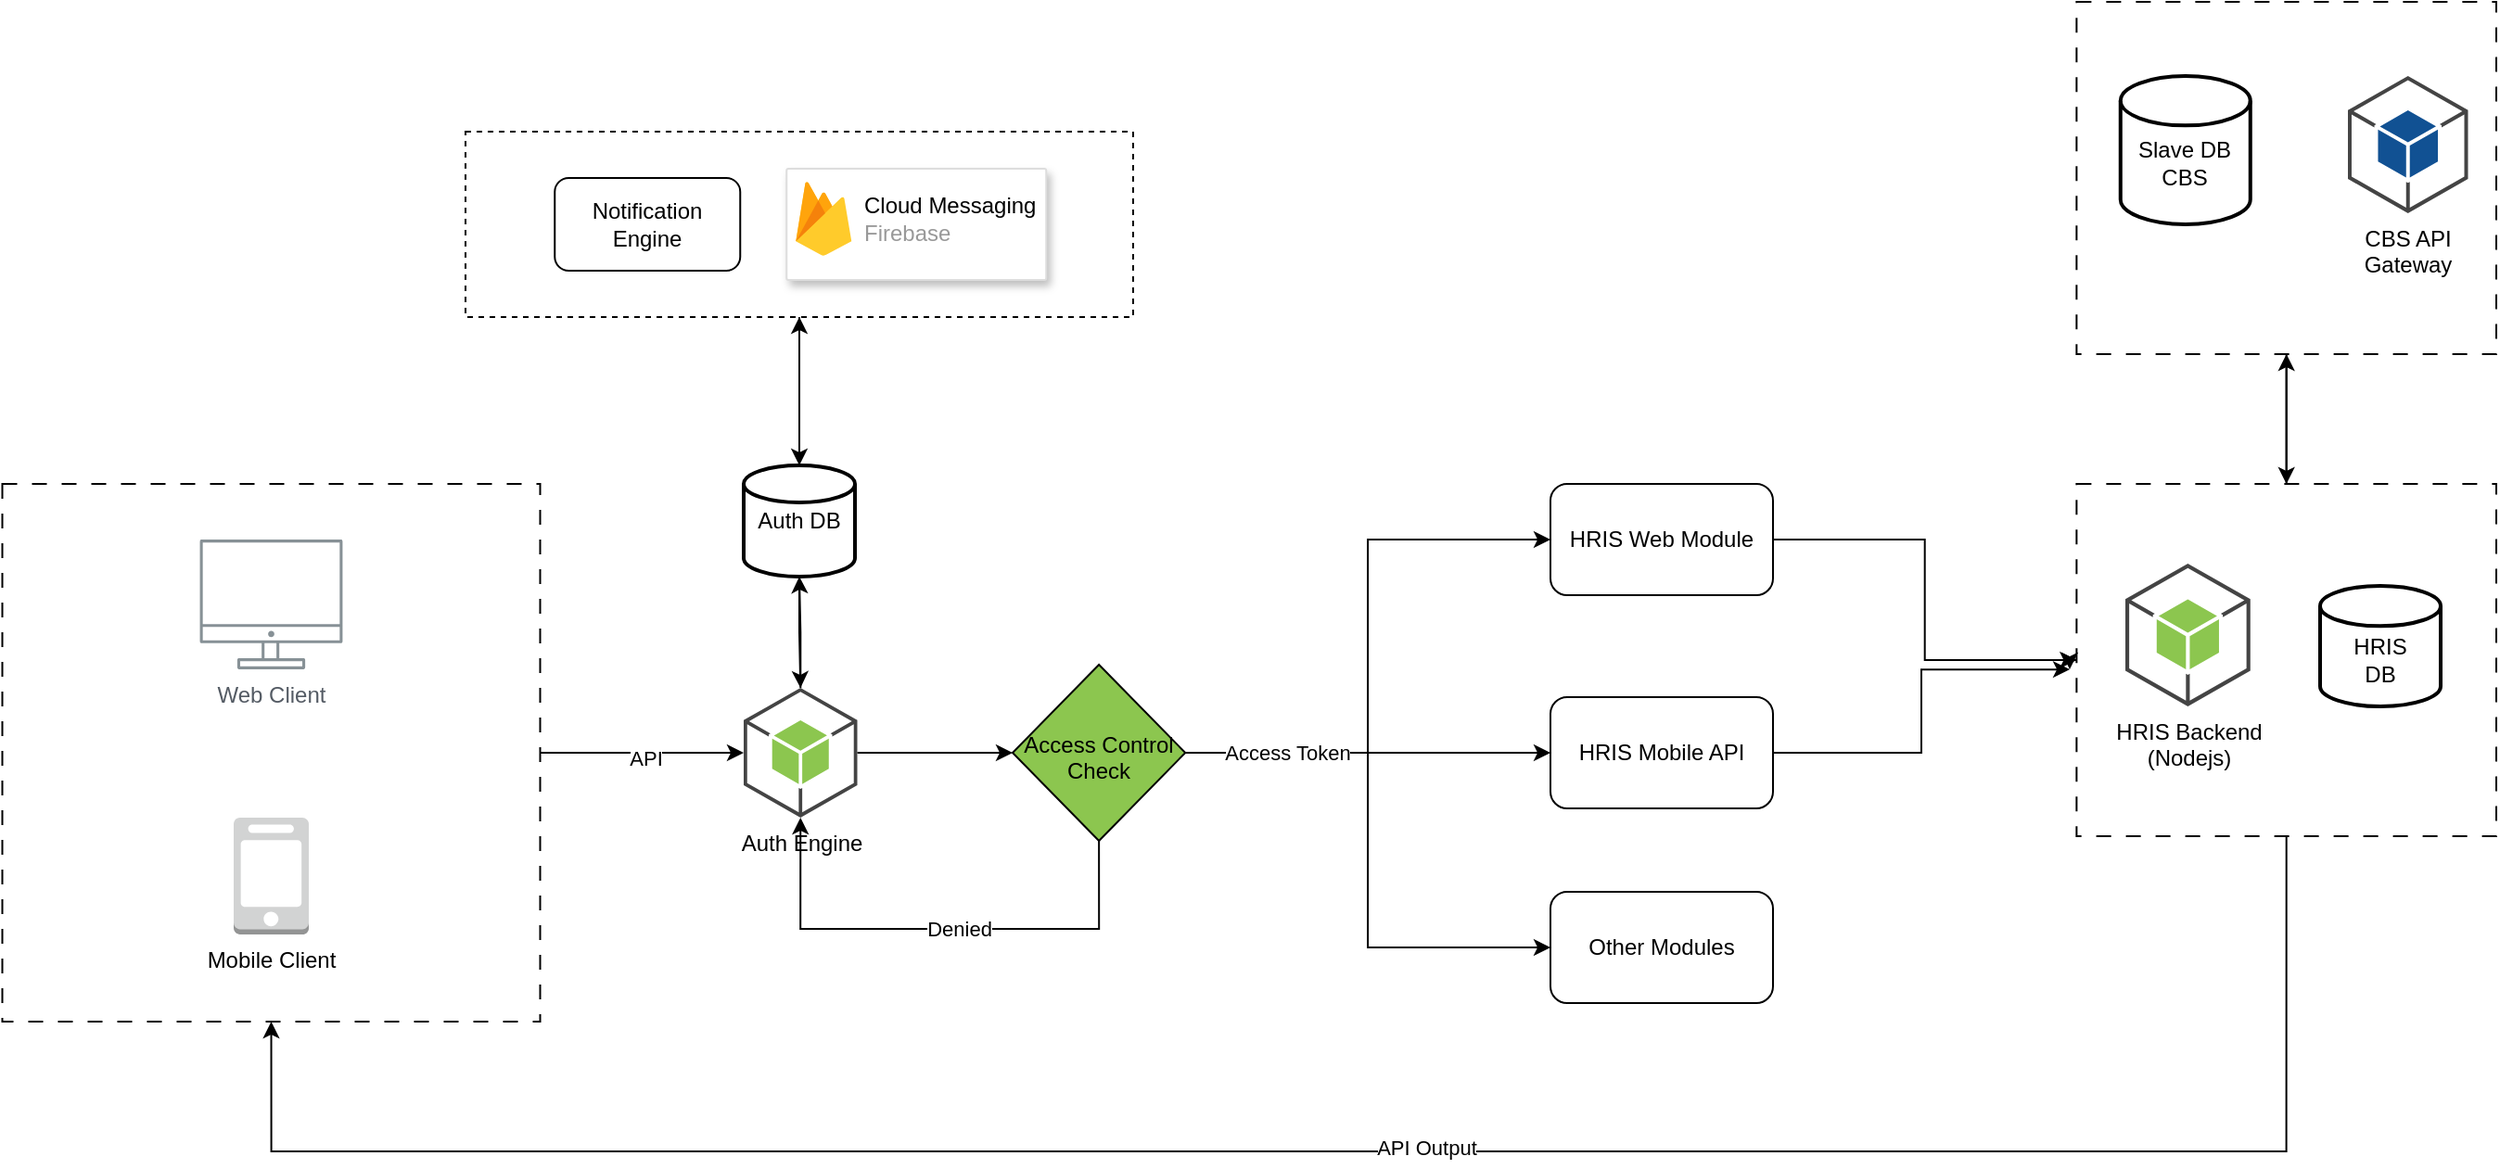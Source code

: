 <mxfile version="24.7.15" pages="2">
  <diagram name="Main Architecture" id="T2S3QjoxA34HpN31wxPc">
    <mxGraphModel dx="714" dy="541" grid="1" gridSize="10" guides="1" tooltips="1" connect="1" arrows="1" fold="1" page="1" pageScale="1" pageWidth="850" pageHeight="1100" math="0" shadow="0">
      <root>
        <mxCell id="0" />
        <mxCell id="1" parent="0" />
        <mxCell id="NBIMBOYDQRV1yRRm-URM-22" value="Mobile Client" style="outlineConnect=0;dashed=0;verticalLabelPosition=bottom;verticalAlign=top;align=center;html=1;shape=mxgraph.aws3.mobile_client;fillColor=#D2D3D3;gradientColor=none;" parent="1" vertex="1">
          <mxGeometry x="150" y="530" width="40.5" height="63" as="geometry" />
        </mxCell>
        <mxCell id="NBIMBOYDQRV1yRRm-URM-23" value="Web Client" style="sketch=0;outlineConnect=0;gradientColor=none;fontColor=#545B64;strokeColor=none;fillColor=#879196;dashed=0;verticalLabelPosition=bottom;verticalAlign=top;align=center;html=1;fontSize=12;fontStyle=0;aspect=fixed;shape=mxgraph.aws4.illustration_desktop;pointerEvents=1" parent="1" vertex="1">
          <mxGeometry x="131.79" y="380" width="76.92" height="70" as="geometry" />
        </mxCell>
        <mxCell id="NBIMBOYDQRV1yRRm-URM-26" style="edgeStyle=orthogonalEdgeStyle;rounded=0;orthogonalLoop=1;jettySize=auto;html=1;exitX=1;exitY=0.5;exitDx=0;exitDy=0;" parent="1" source="NBIMBOYDQRV1yRRm-URM-24" target="NBIMBOYDQRV1yRRm-URM-25" edge="1">
          <mxGeometry relative="1" as="geometry" />
        </mxCell>
        <mxCell id="NBIMBOYDQRV1yRRm-URM-27" value="API" style="edgeLabel;html=1;align=center;verticalAlign=middle;resizable=0;points=[];" parent="NBIMBOYDQRV1yRRm-URM-26" vertex="1" connectable="0">
          <mxGeometry x="0.019" y="-2" relative="1" as="geometry">
            <mxPoint y="1" as="offset" />
          </mxGeometry>
        </mxCell>
        <mxCell id="NBIMBOYDQRV1yRRm-URM-24" value="" style="whiteSpace=wrap;html=1;aspect=fixed;fillColor=none;dashed=1;dashPattern=8 8;" parent="1" vertex="1">
          <mxGeometry x="25.25" y="350" width="290" height="290" as="geometry" />
        </mxCell>
        <mxCell id="NBIMBOYDQRV1yRRm-URM-34" value="" style="edgeStyle=orthogonalEdgeStyle;rounded=0;orthogonalLoop=1;jettySize=auto;html=1;" parent="1" source="NBIMBOYDQRV1yRRm-URM-25" target="NBIMBOYDQRV1yRRm-URM-33" edge="1">
          <mxGeometry relative="1" as="geometry" />
        </mxCell>
        <mxCell id="NBIMBOYDQRV1yRRm-URM-25" value="Auth Engine" style="outlineConnect=0;dashed=0;verticalLabelPosition=bottom;verticalAlign=top;align=center;html=1;shape=mxgraph.aws3.android;fillColor=#8CC64F;gradientColor=none;" parent="1" vertex="1">
          <mxGeometry x="425" y="460" width="61.25" height="70" as="geometry" />
        </mxCell>
        <mxCell id="NBIMBOYDQRV1yRRm-URM-59" style="edgeStyle=orthogonalEdgeStyle;rounded=0;orthogonalLoop=1;jettySize=auto;html=1;exitX=1;exitY=0.5;exitDx=0;exitDy=0;entryX=0;entryY=0.5;entryDx=0;entryDy=0;" parent="1" source="NBIMBOYDQRV1yRRm-URM-30" target="NBIMBOYDQRV1yRRm-URM-58" edge="1">
          <mxGeometry relative="1" as="geometry" />
        </mxCell>
        <mxCell id="NBIMBOYDQRV1yRRm-URM-30" value="HRIS Web Module" style="rounded=1;whiteSpace=wrap;html=1;" parent="1" vertex="1">
          <mxGeometry x="860" y="350" width="120" height="60" as="geometry" />
        </mxCell>
        <mxCell id="NBIMBOYDQRV1yRRm-URM-60" style="edgeStyle=orthogonalEdgeStyle;rounded=0;orthogonalLoop=1;jettySize=auto;html=1;exitX=1;exitY=0.5;exitDx=0;exitDy=0;entryX=0.028;entryY=0.526;entryDx=0;entryDy=0;entryPerimeter=0;" parent="1" source="NBIMBOYDQRV1yRRm-URM-31" edge="1">
          <mxGeometry relative="1" as="geometry">
            <mxPoint x="1140.027" y="450.06" as="targetPoint" />
            <mxPoint x="1030" y="495.12" as="sourcePoint" />
            <Array as="points">
              <mxPoint x="1060" y="495" />
              <mxPoint x="1060" y="450" />
            </Array>
          </mxGeometry>
        </mxCell>
        <mxCell id="NBIMBOYDQRV1yRRm-URM-31" value="HRIS Mobile API" style="rounded=1;whiteSpace=wrap;html=1;" parent="1" vertex="1">
          <mxGeometry x="860" y="465" width="120" height="60" as="geometry" />
        </mxCell>
        <mxCell id="NBIMBOYDQRV1yRRm-URM-32" value="Other Modules" style="rounded=1;whiteSpace=wrap;html=1;" parent="1" vertex="1">
          <mxGeometry x="860" y="570" width="120" height="60" as="geometry" />
        </mxCell>
        <mxCell id="NBIMBOYDQRV1yRRm-URM-37" style="edgeStyle=orthogonalEdgeStyle;rounded=0;orthogonalLoop=1;jettySize=auto;html=1;exitX=1;exitY=0.5;exitDx=0;exitDy=0;entryX=0;entryY=0.5;entryDx=0;entryDy=0;" parent="1" source="NBIMBOYDQRV1yRRm-URM-33" target="NBIMBOYDQRV1yRRm-URM-30" edge="1">
          <mxGeometry relative="1" as="geometry" />
        </mxCell>
        <mxCell id="NBIMBOYDQRV1yRRm-URM-38" style="edgeStyle=orthogonalEdgeStyle;rounded=0;orthogonalLoop=1;jettySize=auto;html=1;exitX=1;exitY=0.5;exitDx=0;exitDy=0;entryX=0;entryY=0.5;entryDx=0;entryDy=0;" parent="1" source="NBIMBOYDQRV1yRRm-URM-33" target="NBIMBOYDQRV1yRRm-URM-31" edge="1">
          <mxGeometry relative="1" as="geometry" />
        </mxCell>
        <mxCell id="NBIMBOYDQRV1yRRm-URM-39" style="edgeStyle=orthogonalEdgeStyle;rounded=0;orthogonalLoop=1;jettySize=auto;html=1;exitX=1;exitY=0.5;exitDx=0;exitDy=0;entryX=0;entryY=0.5;entryDx=0;entryDy=0;" parent="1" source="NBIMBOYDQRV1yRRm-URM-33" target="NBIMBOYDQRV1yRRm-URM-32" edge="1">
          <mxGeometry relative="1" as="geometry" />
        </mxCell>
        <mxCell id="NBIMBOYDQRV1yRRm-URM-40" value="Access Token" style="edgeLabel;html=1;align=center;verticalAlign=middle;resizable=0;points=[];" parent="NBIMBOYDQRV1yRRm-URM-39" vertex="1" connectable="0">
          <mxGeometry x="-0.832" y="-1" relative="1" as="geometry">
            <mxPoint x="29" y="-1" as="offset" />
          </mxGeometry>
        </mxCell>
        <mxCell id="NBIMBOYDQRV1yRRm-URM-33" value="&lt;div&gt;&lt;br&gt;&lt;/div&gt;&lt;div&gt;&lt;span style=&quot;background-color: initial;&quot;&gt;&lt;br&gt;&lt;/span&gt;&lt;/div&gt;&lt;div&gt;&lt;span style=&quot;background-color: initial;&quot;&gt;Access Control Check&lt;/span&gt;&lt;br&gt;&lt;/div&gt;" style="rhombus;whiteSpace=wrap;html=1;verticalAlign=top;fillColor=#8CC64F;dashed=0;gradientColor=none;" parent="1" vertex="1">
          <mxGeometry x="570" y="447.5" width="93.13" height="95" as="geometry" />
        </mxCell>
        <mxCell id="NBIMBOYDQRV1yRRm-URM-35" style="edgeStyle=orthogonalEdgeStyle;rounded=0;orthogonalLoop=1;jettySize=auto;html=1;exitX=0.5;exitY=1;exitDx=0;exitDy=0;entryX=0.5;entryY=1;entryDx=0;entryDy=0;entryPerimeter=0;" parent="1" source="NBIMBOYDQRV1yRRm-URM-33" target="NBIMBOYDQRV1yRRm-URM-25" edge="1">
          <mxGeometry relative="1" as="geometry">
            <Array as="points">
              <mxPoint x="617" y="590" />
              <mxPoint x="456" y="590" />
            </Array>
          </mxGeometry>
        </mxCell>
        <mxCell id="NBIMBOYDQRV1yRRm-URM-36" value="Denied" style="edgeLabel;html=1;align=center;verticalAlign=middle;resizable=0;points=[];" parent="NBIMBOYDQRV1yRRm-URM-35" vertex="1" connectable="0">
          <mxGeometry x="-0.085" relative="1" as="geometry">
            <mxPoint as="offset" />
          </mxGeometry>
        </mxCell>
        <mxCell id="NBIMBOYDQRV1yRRm-URM-54" style="edgeStyle=orthogonalEdgeStyle;rounded=0;orthogonalLoop=1;jettySize=auto;html=1;entryX=0.5;entryY=1;entryDx=0;entryDy=0;" parent="1" source="NBIMBOYDQRV1yRRm-URM-41" target="NBIMBOYDQRV1yRRm-URM-53" edge="1">
          <mxGeometry relative="1" as="geometry" />
        </mxCell>
        <mxCell id="NBIMBOYDQRV1yRRm-URM-41" value="Auth DB" style="strokeWidth=2;html=1;shape=mxgraph.flowchart.database;whiteSpace=wrap;" parent="1" vertex="1">
          <mxGeometry x="425" y="340" width="60" height="60" as="geometry" />
        </mxCell>
        <mxCell id="NBIMBOYDQRV1yRRm-URM-42" style="edgeStyle=orthogonalEdgeStyle;rounded=0;orthogonalLoop=1;jettySize=auto;html=1;exitX=0.5;exitY=1;exitDx=0;exitDy=0;exitPerimeter=0;entryX=0.5;entryY=0;entryDx=0;entryDy=0;entryPerimeter=0;" parent="1" source="NBIMBOYDQRV1yRRm-URM-41" target="NBIMBOYDQRV1yRRm-URM-25" edge="1">
          <mxGeometry relative="1" as="geometry" />
        </mxCell>
        <mxCell id="NBIMBOYDQRV1yRRm-URM-43" style="edgeStyle=orthogonalEdgeStyle;rounded=0;orthogonalLoop=1;jettySize=auto;html=1;entryX=0.5;entryY=1;entryDx=0;entryDy=0;entryPerimeter=0;" parent="1" source="NBIMBOYDQRV1yRRm-URM-25" target="NBIMBOYDQRV1yRRm-URM-41" edge="1">
          <mxGeometry relative="1" as="geometry" />
        </mxCell>
        <mxCell id="NBIMBOYDQRV1yRRm-URM-45" value="Notification Engine" style="rounded=1;whiteSpace=wrap;html=1;" parent="1" vertex="1">
          <mxGeometry x="323.13" y="185" width="100" height="50" as="geometry" />
        </mxCell>
        <mxCell id="NBIMBOYDQRV1yRRm-URM-48" value="" style="strokeColor=#dddddd;shadow=1;strokeWidth=1;rounded=1;absoluteArcSize=1;arcSize=2;" parent="1" vertex="1">
          <mxGeometry x="448.13" y="180" width="140" height="60" as="geometry" />
        </mxCell>
        <mxCell id="NBIMBOYDQRV1yRRm-URM-49" value="&lt;font color=&quot;#000000&quot;&gt;Cloud Messaging&lt;/font&gt;&lt;br&gt;Firebase" style="sketch=0;dashed=0;connectable=0;html=1;fillColor=#5184F3;strokeColor=none;shape=mxgraph.gcp2.firebase;part=1;labelPosition=right;verticalLabelPosition=middle;align=left;verticalAlign=middle;spacingLeft=5;fontColor=#999999;fontSize=12;" parent="NBIMBOYDQRV1yRRm-URM-48" vertex="1">
          <mxGeometry width="30" height="40" relative="1" as="geometry">
            <mxPoint x="5" y="7" as="offset" />
          </mxGeometry>
        </mxCell>
        <mxCell id="NBIMBOYDQRV1yRRm-URM-53" value="" style="rounded=0;whiteSpace=wrap;html=1;fillColor=none;dashed=1;" parent="1" vertex="1">
          <mxGeometry x="275" y="160" width="360" height="100" as="geometry" />
        </mxCell>
        <mxCell id="NBIMBOYDQRV1yRRm-URM-55" style="edgeStyle=orthogonalEdgeStyle;rounded=0;orthogonalLoop=1;jettySize=auto;html=1;entryX=0.5;entryY=0;entryDx=0;entryDy=0;entryPerimeter=0;" parent="1" source="NBIMBOYDQRV1yRRm-URM-53" target="NBIMBOYDQRV1yRRm-URM-41" edge="1">
          <mxGeometry relative="1" as="geometry" />
        </mxCell>
        <mxCell id="NBIMBOYDQRV1yRRm-URM-56" value="&lt;div&gt;&lt;br&gt;&lt;/div&gt;HRIS &lt;br&gt;DB" style="strokeWidth=2;html=1;shape=mxgraph.flowchart.database;whiteSpace=wrap;" parent="1" vertex="1">
          <mxGeometry x="1275" y="405" width="65" height="65" as="geometry" />
        </mxCell>
        <mxCell id="NBIMBOYDQRV1yRRm-URM-57" value="HRIS Backend&lt;br&gt;(Nodejs)" style="outlineConnect=0;dashed=0;verticalLabelPosition=bottom;verticalAlign=top;align=center;html=1;shape=mxgraph.aws3.android;fillColor=#8CC64F;gradientColor=none;" parent="1" vertex="1">
          <mxGeometry x="1170" y="393" width="67.38" height="77" as="geometry" />
        </mxCell>
        <mxCell id="NBIMBOYDQRV1yRRm-URM-61" style="edgeStyle=orthogonalEdgeStyle;rounded=0;orthogonalLoop=1;jettySize=auto;html=1;exitX=0;exitY=0.5;exitDx=0;exitDy=0;" parent="1" source="NBIMBOYDQRV1yRRm-URM-58" edge="1">
          <mxGeometry relative="1" as="geometry">
            <mxPoint x="1140" y="450.0" as="targetPoint" />
          </mxGeometry>
        </mxCell>
        <mxCell id="NBIMBOYDQRV1yRRm-URM-65" style="edgeStyle=orthogonalEdgeStyle;rounded=0;orthogonalLoop=1;jettySize=auto;html=1;exitX=0.5;exitY=0;exitDx=0;exitDy=0;entryX=0.5;entryY=1;entryDx=0;entryDy=0;" parent="1" source="NBIMBOYDQRV1yRRm-URM-58" target="NBIMBOYDQRV1yRRm-URM-64" edge="1">
          <mxGeometry relative="1" as="geometry" />
        </mxCell>
        <mxCell id="NBIMBOYDQRV1yRRm-URM-67" style="edgeStyle=orthogonalEdgeStyle;rounded=0;orthogonalLoop=1;jettySize=auto;html=1;exitX=0.5;exitY=1;exitDx=0;exitDy=0;entryX=0.5;entryY=1;entryDx=0;entryDy=0;" parent="1" source="NBIMBOYDQRV1yRRm-URM-58" target="NBIMBOYDQRV1yRRm-URM-24" edge="1">
          <mxGeometry relative="1" as="geometry">
            <Array as="points">
              <mxPoint x="1257" y="710" />
              <mxPoint x="170" y="710" />
            </Array>
          </mxGeometry>
        </mxCell>
        <mxCell id="NBIMBOYDQRV1yRRm-URM-68" value="API Output" style="edgeLabel;html=1;align=center;verticalAlign=middle;resizable=0;points=[];" parent="NBIMBOYDQRV1yRRm-URM-67" vertex="1" connectable="0">
          <mxGeometry x="-0.043" y="-2" relative="1" as="geometry">
            <mxPoint as="offset" />
          </mxGeometry>
        </mxCell>
        <mxCell id="NBIMBOYDQRV1yRRm-URM-58" value="" style="rounded=0;whiteSpace=wrap;html=1;fillColor=none;dashed=1;dashPattern=8 8;" parent="1" vertex="1">
          <mxGeometry x="1143.69" y="350" width="226.31" height="190" as="geometry" />
        </mxCell>
        <mxCell id="NBIMBOYDQRV1yRRm-URM-62" value="&lt;div&gt;&lt;br&gt;&lt;/div&gt;Slave DB&lt;br&gt;CBS" style="strokeWidth=2;html=1;shape=mxgraph.flowchart.database;whiteSpace=wrap;" parent="1" vertex="1">
          <mxGeometry x="1167.38" y="130" width="70" height="80" as="geometry" />
        </mxCell>
        <mxCell id="NBIMBOYDQRV1yRRm-URM-63" value="CBS API&lt;br&gt;Gateway" style="outlineConnect=0;dashed=0;verticalLabelPosition=bottom;verticalAlign=top;align=center;html=1;shape=mxgraph.aws3.android;fillColor=#115193;gradientColor=none;" parent="1" vertex="1">
          <mxGeometry x="1290" y="130" width="64.75" height="74" as="geometry" />
        </mxCell>
        <mxCell id="NBIMBOYDQRV1yRRm-URM-66" style="edgeStyle=orthogonalEdgeStyle;rounded=0;orthogonalLoop=1;jettySize=auto;html=1;entryX=0.5;entryY=0;entryDx=0;entryDy=0;" parent="1" source="NBIMBOYDQRV1yRRm-URM-64" target="NBIMBOYDQRV1yRRm-URM-58" edge="1">
          <mxGeometry relative="1" as="geometry" />
        </mxCell>
        <mxCell id="NBIMBOYDQRV1yRRm-URM-64" value="" style="rounded=0;whiteSpace=wrap;html=1;fillColor=none;dashed=1;dashPattern=8 8;" parent="1" vertex="1">
          <mxGeometry x="1143.69" y="90" width="226.31" height="190" as="geometry" />
        </mxCell>
      </root>
    </mxGraphModel>
  </diagram>
  <diagram id="ixlbNuAXReJhwfgZGzAN" name="CBS API Gateway Architecture">
    <mxGraphModel dx="714" dy="541" grid="1" gridSize="10" guides="1" tooltips="1" connect="1" arrows="1" fold="1" page="1" pageScale="1" pageWidth="850" pageHeight="1100" math="0" shadow="0">
      <root>
        <mxCell id="0" />
        <mxCell id="1" parent="0" />
      </root>
    </mxGraphModel>
  </diagram>
</mxfile>
